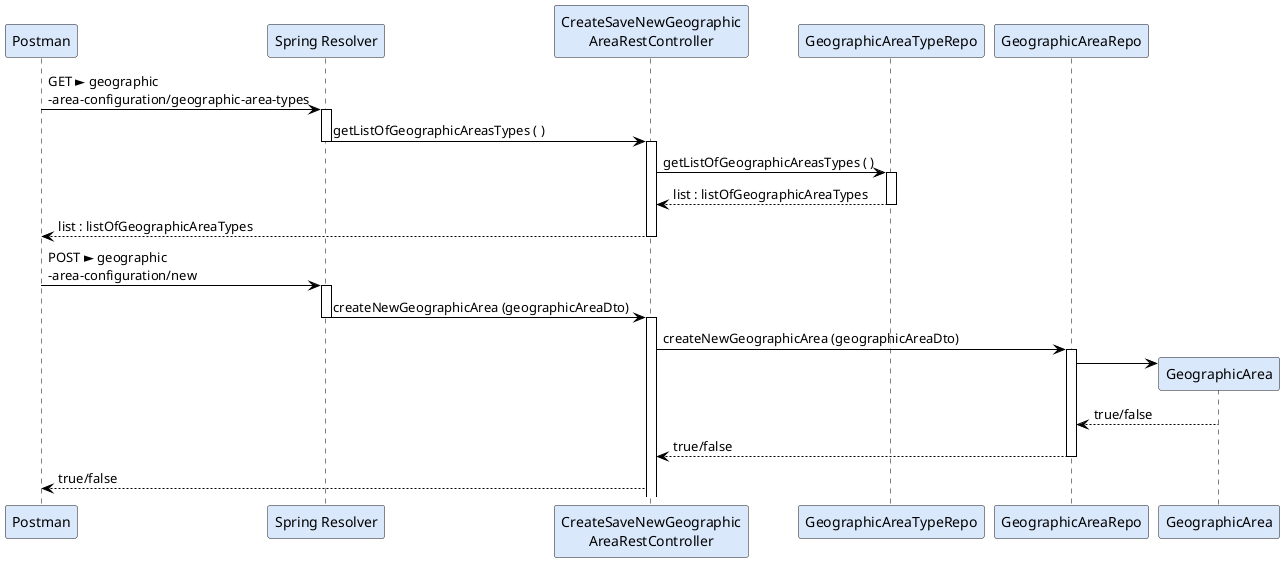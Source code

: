 @startuml

participant "Postman" as PST #DAE8FC
participant "Spring Resolver" as SR #DAE8FC
participant "CreateSaveNewGeographic\nAreaRestController" as CTRL #DAE8FC
participant "GeographicAreaTypeRepo" as GATR #DAE8FC
participant "GeographicAreaRepo" as GAS #DAE8FC
participant "GeographicArea" as GA #DAE8FC

skinparam actor {
	BorderColor 6C8EBF
}

skinparam participant {
	BorderColor 6C8EBF
}

skinparam shadowing false

skinparam sequence {
	ArrowColor BLACK
	ActorBorderColor DeepSkyBlue
	LifeLineBorderColor BLACK
}


PST -> SR : GET ► geographic\n-area-configuration/geographic-area-types
activate SR
SR -> CTRL : getListOfGeographicAreasTypes ( )
deactivate SR
activate CTRL
CTRL -> GATR : getListOfGeographicAreasTypes ( )
activate GATR
CTRL <-- GATR : list : listOfGeographicAreaTypes
deactivate GATR
PST <-- CTRL : list : listOfGeographicAreaTypes
deactivate CTRL
PST -> SR: POST ► geographic\n-area-configuration/new
activate SR
SR -> CTRL: createNewGeographicArea (geographicAreaDto)
deactivate SR
activate CTRL
CTRL -> GAS: createNewGeographicArea (geographicAreaDto)
activate GAS
create GA
GAS -> GA :
GAS <-- GA : true/false
CTRL <-- GAS : true/false
deactivate GAS
PST <-- CTRL : true/false





@enduml